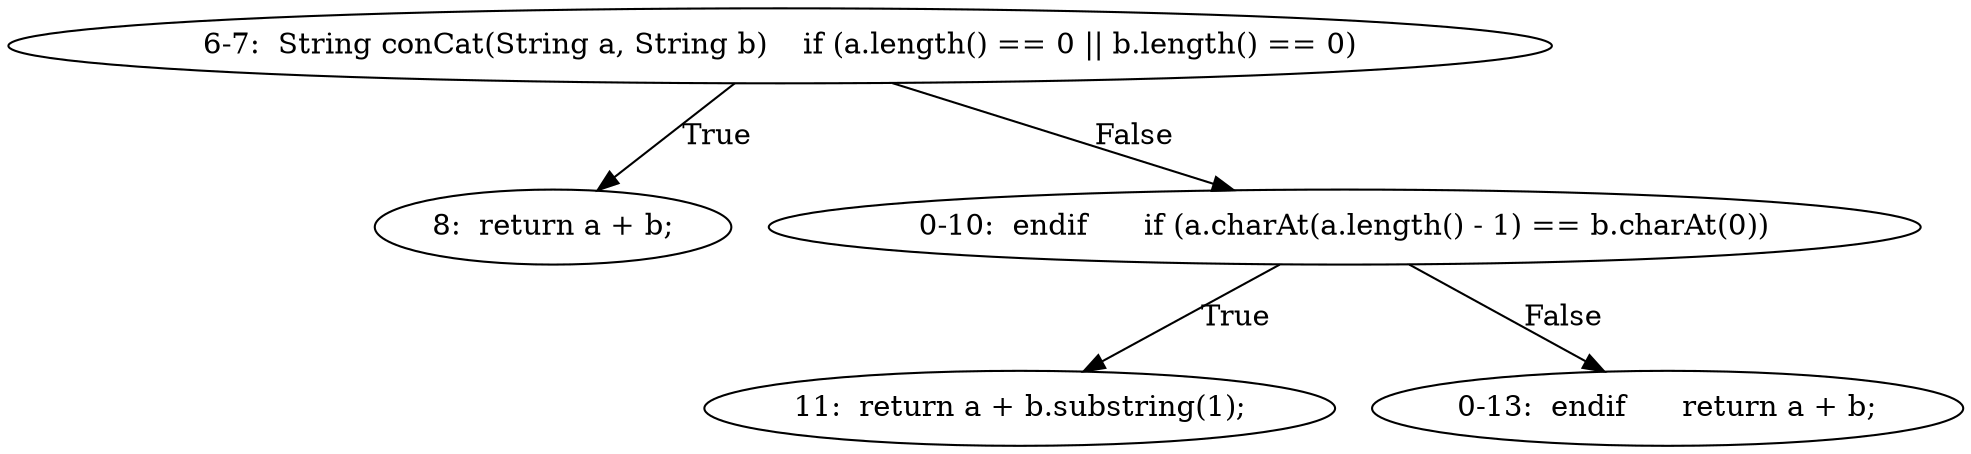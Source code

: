 digraph result_test { 
// graph-vertices
  a1  [label="6-7:  String conCat(String a, String b)	if (a.length() == 0 || b.length() == 0)"]; 
  2  [label="8:  return a + b;"]; 
  a2  [label="0-10:  endif	if (a.charAt(a.length() - 1) == b.charAt(0))"]; 
  5  [label="11:  return a + b.substring(1);"]; 
  a3  [label="0-13:  endif	return a + b;"]; 
// graph-edges
  a1 -> 2  [label="True"]; 
  a1 -> a2  [label="False"]; 
  a2 -> 5  [label="True"]; 
  a2 -> a3  [label="False"]; 
}